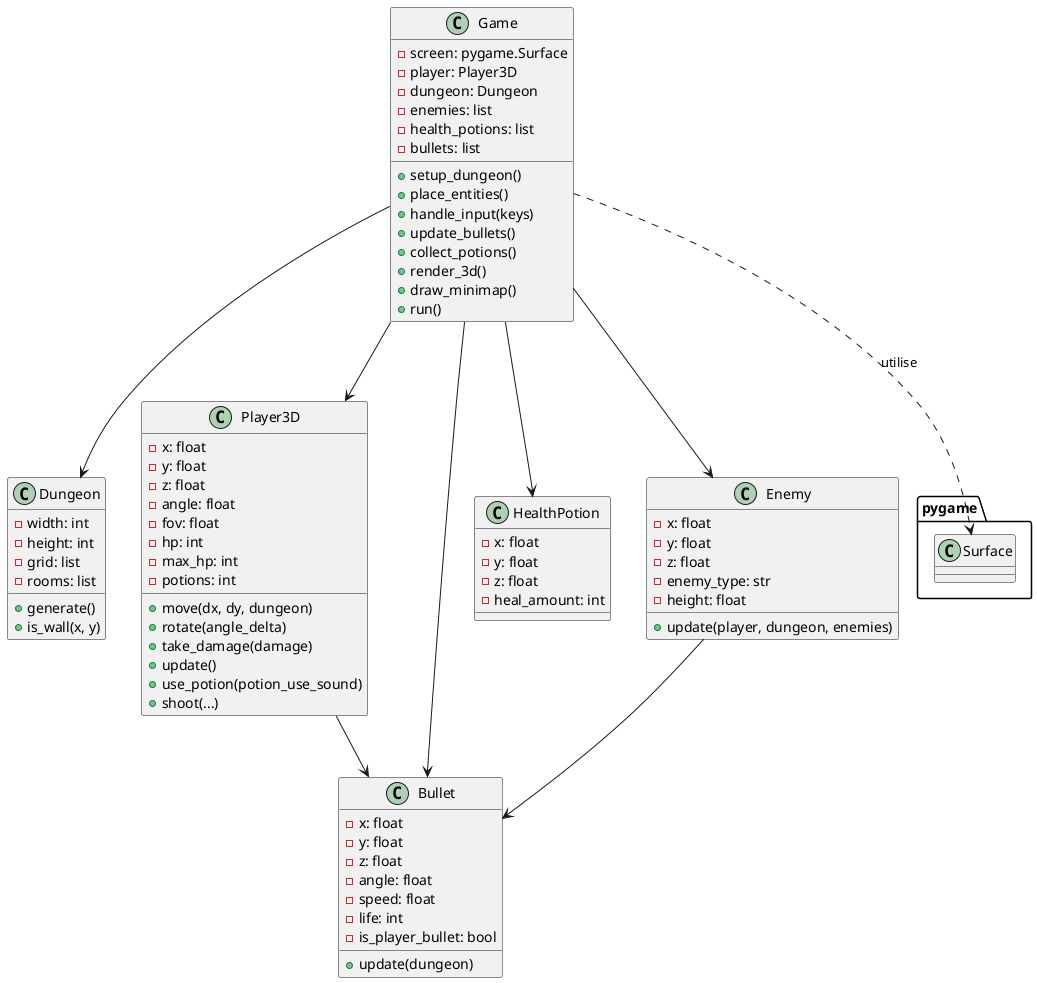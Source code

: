 @startuml
' Diagramme UML des classes du script dungeon_3d.py

class Dungeon {
  -width: int
  -height: int
  -grid: list
  -rooms: list
  +generate()
  +is_wall(x, y)
}

class Player3D {
  -x: float
  -y: float
  -z: float
  -angle: float
  -fov: float
  -hp: int
  -max_hp: int
  -potions: int
  +move(dx, dy, dungeon)
  +rotate(angle_delta)
  +take_damage(damage)
  +update()
  +use_potion(potion_use_sound)
  +shoot(...)
}

class Bullet {
  -x: float
  -y: float
  -z: float
  -angle: float
  -speed: float
  -life: int
  -is_player_bullet: bool
  +update(dungeon)
}

class HealthPotion {
  -x: float
  -y: float
  -z: float
  -heal_amount: int
}

class Enemy {
  -x: float
  -y: float
  -z: float
  -enemy_type: str
  -height: float
  +update(player, dungeon, enemies)
}

class Game {
  -screen: pygame.Surface
  -player: Player3D
  -dungeon: Dungeon
  -enemies: list
  -health_potions: list
  -bullets: list
  +setup_dungeon()
  +place_entities()
  +handle_input(keys)
  +update_bullets()
  +collect_potions()
  +render_3d()
  +draw_minimap()
  +run()
}

' Relations
Game --> Dungeon
Game --> Player3D
Game --> Enemy
Game --> Bullet
Game --> HealthPotion
Enemy --> Bullet
Player3D --> Bullet
Game ..> pygame.Surface : utilise

@enduml

